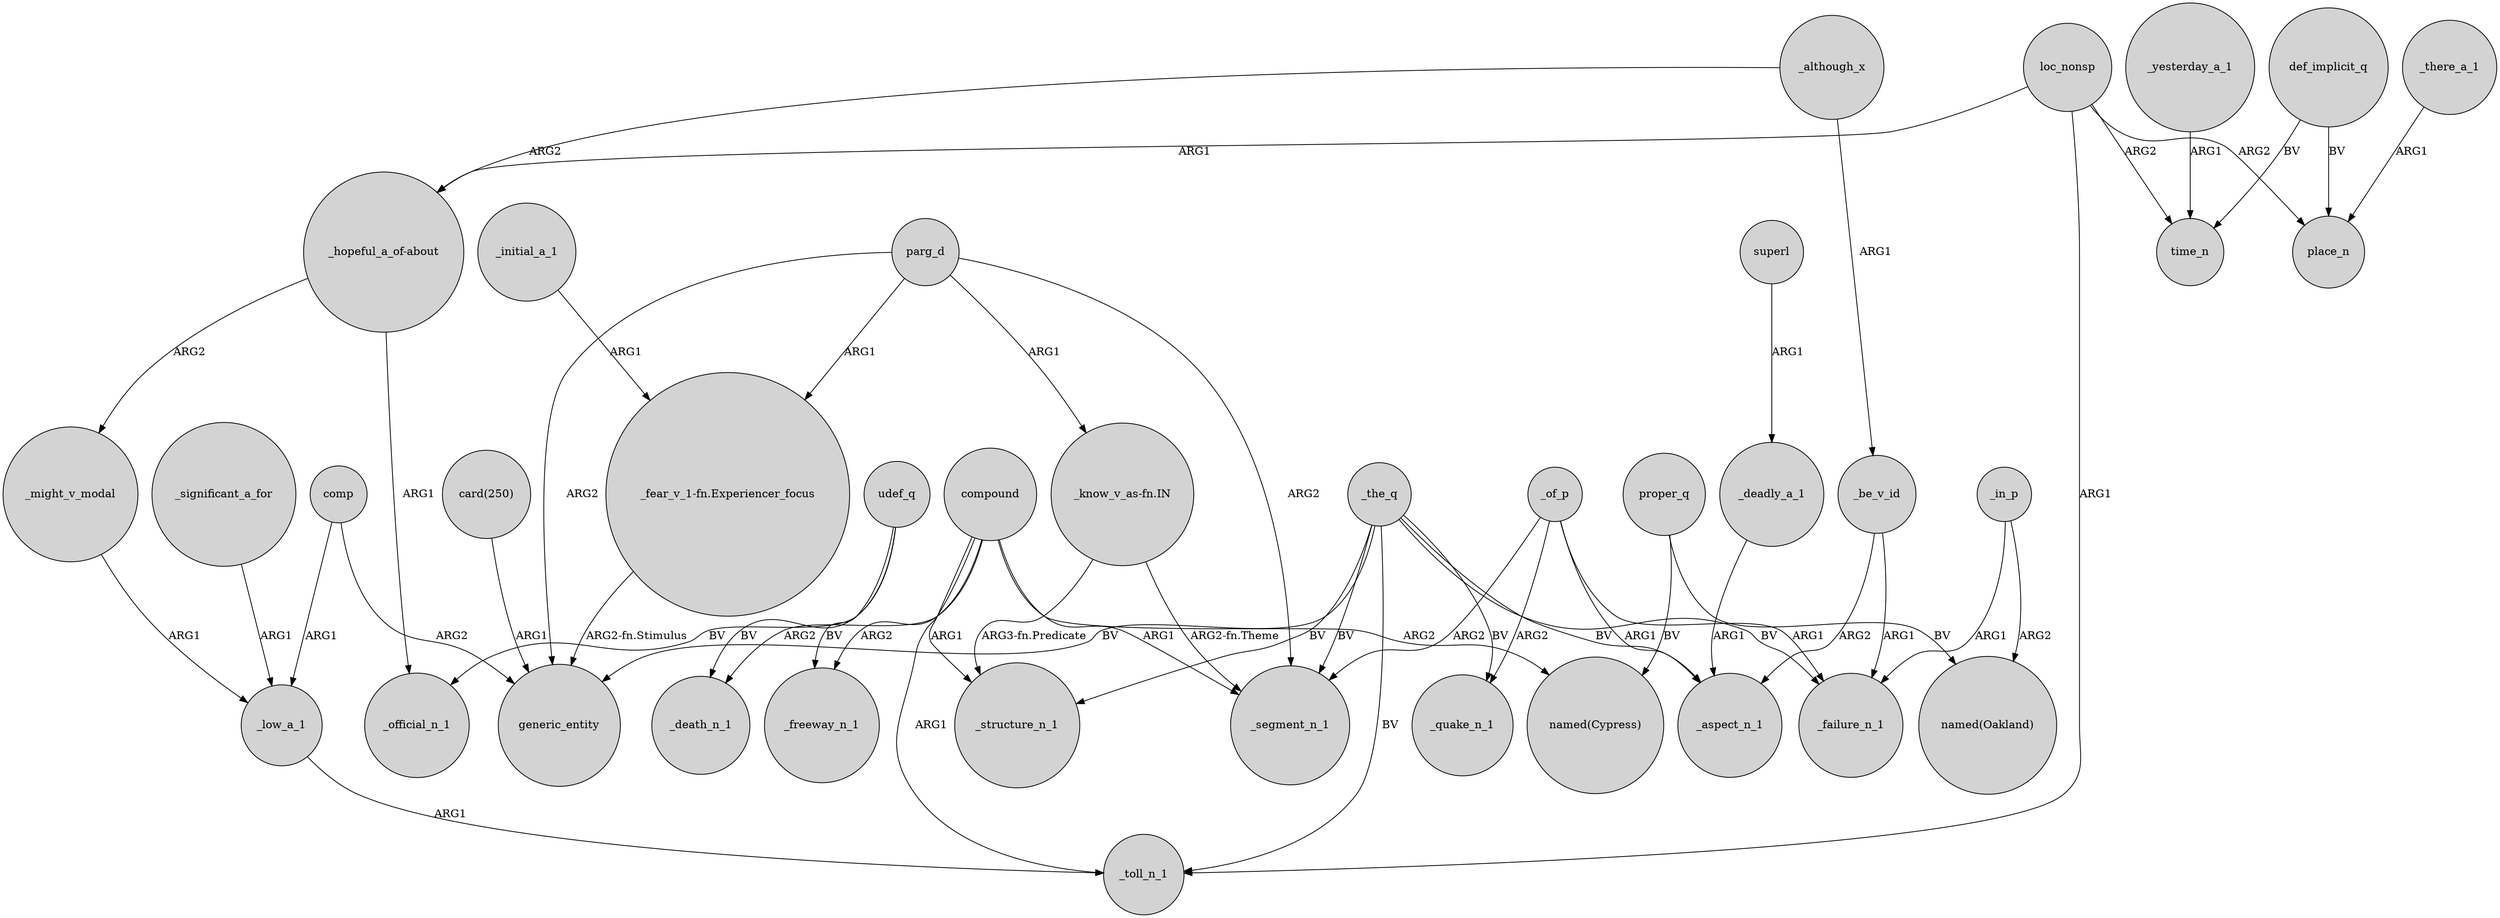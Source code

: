 digraph {
	node [shape=circle style=filled]
	compound -> _freeway_n_1 [label=ARG2]
	_the_q -> generic_entity [label=BV]
	"card(250)" -> generic_entity [label=ARG1]
	"_fear_v_1-fn.Experiencer_focus" -> generic_entity [label="ARG2-fn.Stimulus"]
	_the_q -> _segment_n_1 [label=BV]
	"_hopeful_a_of-about" -> _might_v_modal [label=ARG2]
	_yesterday_a_1 -> time_n [label=ARG1]
	_low_a_1 -> _toll_n_1 [label=ARG1]
	_significant_a_for -> _low_a_1 [label=ARG1]
	_of_p -> _segment_n_1 [label=ARG2]
	compound -> _segment_n_1 [label=ARG1]
	"_know_v_as-fn.IN" -> _segment_n_1 [label="ARG2-fn.Theme"]
	_the_q -> _quake_n_1 [label=BV]
	_might_v_modal -> _low_a_1 [label=ARG1]
	parg_d -> generic_entity [label=ARG2]
	_of_p -> _failure_n_1 [label=ARG1]
	parg_d -> "_know_v_as-fn.IN" [label=ARG1]
	loc_nonsp -> _toll_n_1 [label=ARG1]
	compound -> _structure_n_1 [label=ARG1]
	_of_p -> _aspect_n_1 [label=ARG1]
	def_implicit_q -> place_n [label=BV]
	parg_d -> "_fear_v_1-fn.Experiencer_focus" [label=ARG1]
	_deadly_a_1 -> _aspect_n_1 [label=ARG1]
	_the_q -> _structure_n_1 [label=BV]
	loc_nonsp -> time_n [label=ARG2]
	_the_q -> _toll_n_1 [label=BV]
	compound -> "named(Cypress)" [label=ARG2]
	_although_x -> _be_v_id [label=ARG1]
	"_hopeful_a_of-about" -> _official_n_1 [label=ARG1]
	compound -> _death_n_1 [label=ARG2]
	_in_p -> _failure_n_1 [label=ARG1]
	_initial_a_1 -> "_fear_v_1-fn.Experiencer_focus" [label=ARG1]
	compound -> _toll_n_1 [label=ARG1]
	superl -> _deadly_a_1 [label=ARG1]
	udef_q -> _official_n_1 [label=BV]
	"_know_v_as-fn.IN" -> _structure_n_1 [label="ARG3-fn.Predicate"]
	_of_p -> _quake_n_1 [label=ARG2]
	_be_v_id -> _failure_n_1 [label=ARG1]
	proper_q -> "named(Cypress)" [label=BV]
	proper_q -> "named(Oakland)" [label=BV]
	udef_q -> _death_n_1 [label=BV]
	loc_nonsp -> place_n [label=ARG2]
	_in_p -> "named(Oakland)" [label=ARG2]
	parg_d -> _segment_n_1 [label=ARG2]
	_although_x -> "_hopeful_a_of-about" [label=ARG2]
	_be_v_id -> _aspect_n_1 [label=ARG2]
	comp -> generic_entity [label=ARG2]
	_the_q -> _failure_n_1 [label=BV]
	_the_q -> _aspect_n_1 [label=BV]
	loc_nonsp -> "_hopeful_a_of-about" [label=ARG1]
	_there_a_1 -> place_n [label=ARG1]
	def_implicit_q -> time_n [label=BV]
	comp -> _low_a_1 [label=ARG1]
	udef_q -> _freeway_n_1 [label=BV]
}
